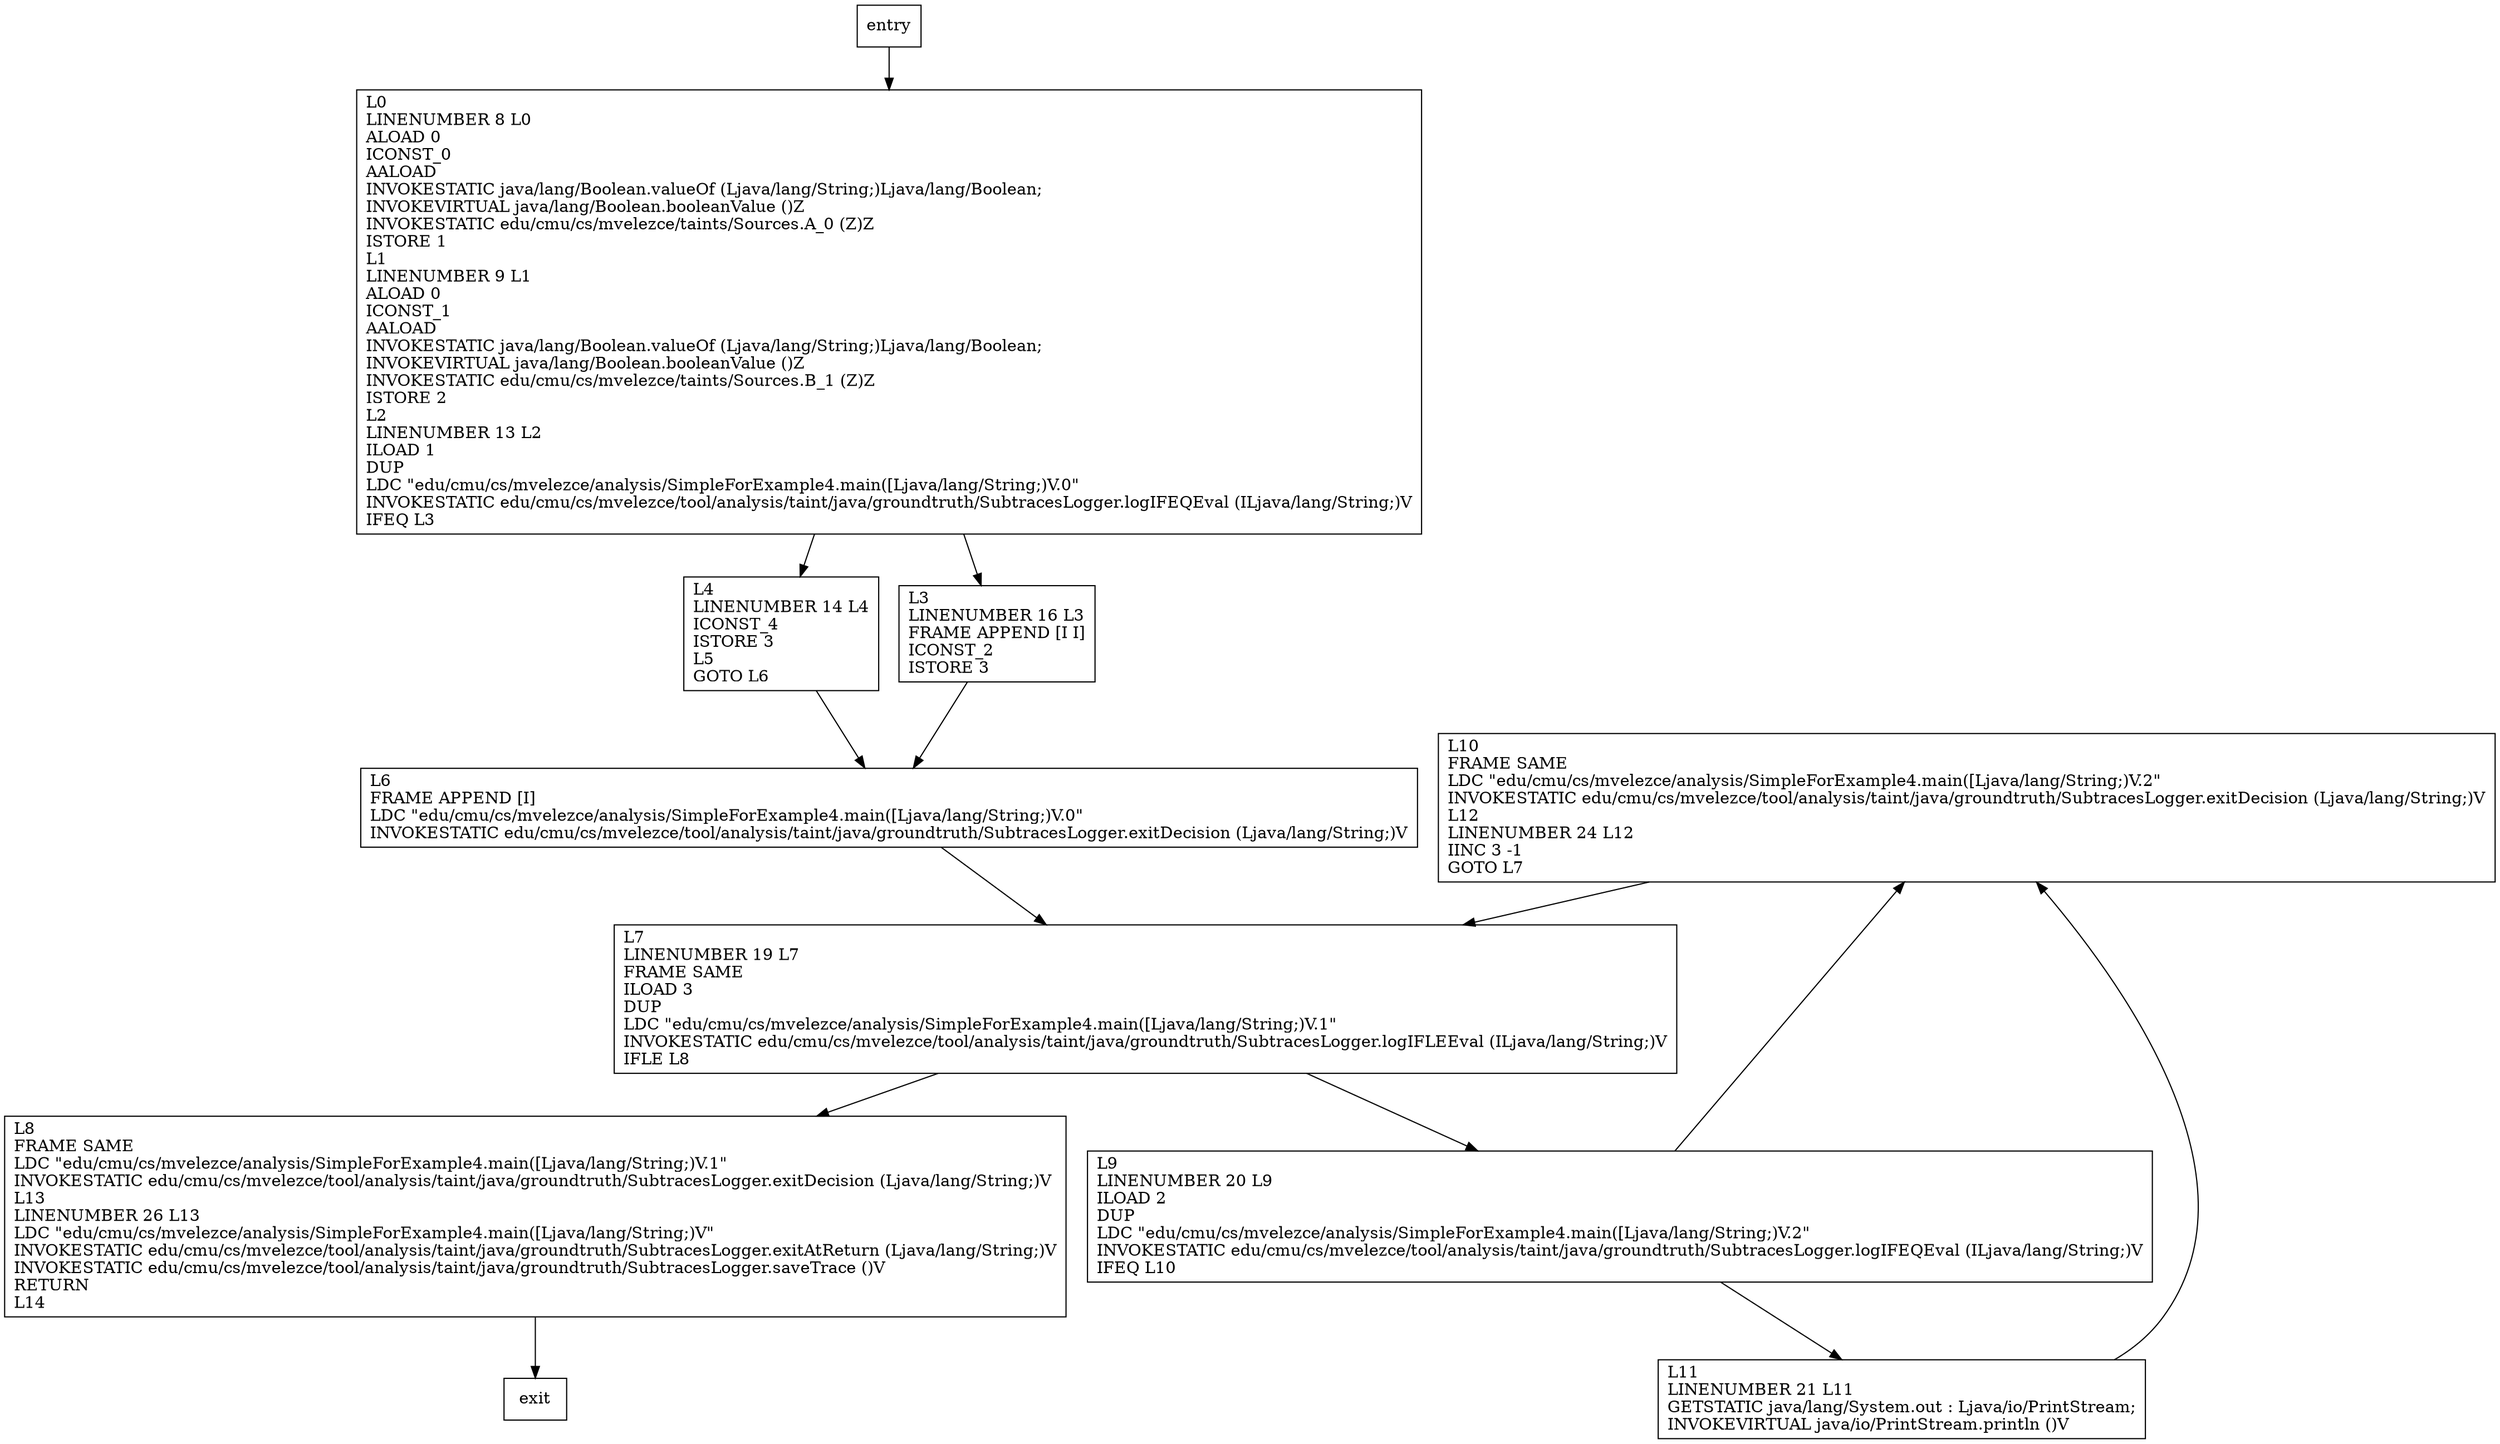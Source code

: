 digraph main {
node [shape=record];
835227336 [label="L10\lFRAME SAME\lLDC \"edu/cmu/cs/mvelezce/analysis/SimpleForExample4.main([Ljava/lang/String;)V.2\"\lINVOKESTATIC edu/cmu/cs/mvelezce/tool/analysis/taint/java/groundtruth/SubtracesLogger.exitDecision (Ljava/lang/String;)V\lL12\lLINENUMBER 24 L12\lIINC 3 -1\lGOTO L7\l"];
1928931046 [label="L9\lLINENUMBER 20 L9\lILOAD 2\lDUP\lLDC \"edu/cmu/cs/mvelezce/analysis/SimpleForExample4.main([Ljava/lang/String;)V.2\"\lINVOKESTATIC edu/cmu/cs/mvelezce/tool/analysis/taint/java/groundtruth/SubtracesLogger.logIFEQEval (ILjava/lang/String;)V\lIFEQ L10\l"];
1327536153 [label="L4\lLINENUMBER 14 L4\lICONST_4\lISTORE 3\lL5\lGOTO L6\l"];
961712517 [label="L7\lLINENUMBER 19 L7\lFRAME SAME\lILOAD 3\lDUP\lLDC \"edu/cmu/cs/mvelezce/analysis/SimpleForExample4.main([Ljava/lang/String;)V.1\"\lINVOKESTATIC edu/cmu/cs/mvelezce/tool/analysis/taint/java/groundtruth/SubtracesLogger.logIFLEEval (ILjava/lang/String;)V\lIFLE L8\l"];
558216562 [label="L6\lFRAME APPEND [I]\lLDC \"edu/cmu/cs/mvelezce/analysis/SimpleForExample4.main([Ljava/lang/String;)V.0\"\lINVOKESTATIC edu/cmu/cs/mvelezce/tool/analysis/taint/java/groundtruth/SubtracesLogger.exitDecision (Ljava/lang/String;)V\l"];
367746789 [label="L3\lLINENUMBER 16 L3\lFRAME APPEND [I I]\lICONST_2\lISTORE 3\l"];
1034568234 [label="L8\lFRAME SAME\lLDC \"edu/cmu/cs/mvelezce/analysis/SimpleForExample4.main([Ljava/lang/String;)V.1\"\lINVOKESTATIC edu/cmu/cs/mvelezce/tool/analysis/taint/java/groundtruth/SubtracesLogger.exitDecision (Ljava/lang/String;)V\lL13\lLINENUMBER 26 L13\lLDC \"edu/cmu/cs/mvelezce/analysis/SimpleForExample4.main([Ljava/lang/String;)V\"\lINVOKESTATIC edu/cmu/cs/mvelezce/tool/analysis/taint/java/groundtruth/SubtracesLogger.exitAtReturn (Ljava/lang/String;)V\lINVOKESTATIC edu/cmu/cs/mvelezce/tool/analysis/taint/java/groundtruth/SubtracesLogger.saveTrace ()V\lRETURN\lL14\l"];
1031061344 [label="L0\lLINENUMBER 8 L0\lALOAD 0\lICONST_0\lAALOAD\lINVOKESTATIC java/lang/Boolean.valueOf (Ljava/lang/String;)Ljava/lang/Boolean;\lINVOKEVIRTUAL java/lang/Boolean.booleanValue ()Z\lINVOKESTATIC edu/cmu/cs/mvelezce/taints/Sources.A_0 (Z)Z\lISTORE 1\lL1\lLINENUMBER 9 L1\lALOAD 0\lICONST_1\lAALOAD\lINVOKESTATIC java/lang/Boolean.valueOf (Ljava/lang/String;)Ljava/lang/Boolean;\lINVOKEVIRTUAL java/lang/Boolean.booleanValue ()Z\lINVOKESTATIC edu/cmu/cs/mvelezce/taints/Sources.B_1 (Z)Z\lISTORE 2\lL2\lLINENUMBER 13 L2\lILOAD 1\lDUP\lLDC \"edu/cmu/cs/mvelezce/analysis/SimpleForExample4.main([Ljava/lang/String;)V.0\"\lINVOKESTATIC edu/cmu/cs/mvelezce/tool/analysis/taint/java/groundtruth/SubtracesLogger.logIFEQEval (ILjava/lang/String;)V\lIFEQ L3\l"];
482082765 [label="L11\lLINENUMBER 21 L11\lGETSTATIC java/lang/System.out : Ljava/io/PrintStream;\lINVOKEVIRTUAL java/io/PrintStream.println ()V\l"];
entry;
exit;
entry -> 1031061344;
835227336 -> 961712517;
1928931046 -> 835227336;
1928931046 -> 482082765;
1327536153 -> 558216562;
961712517 -> 1928931046;
961712517 -> 1034568234;
558216562 -> 961712517;
367746789 -> 558216562;
1034568234 -> exit;
1031061344 -> 1327536153;
1031061344 -> 367746789;
482082765 -> 835227336;
}
